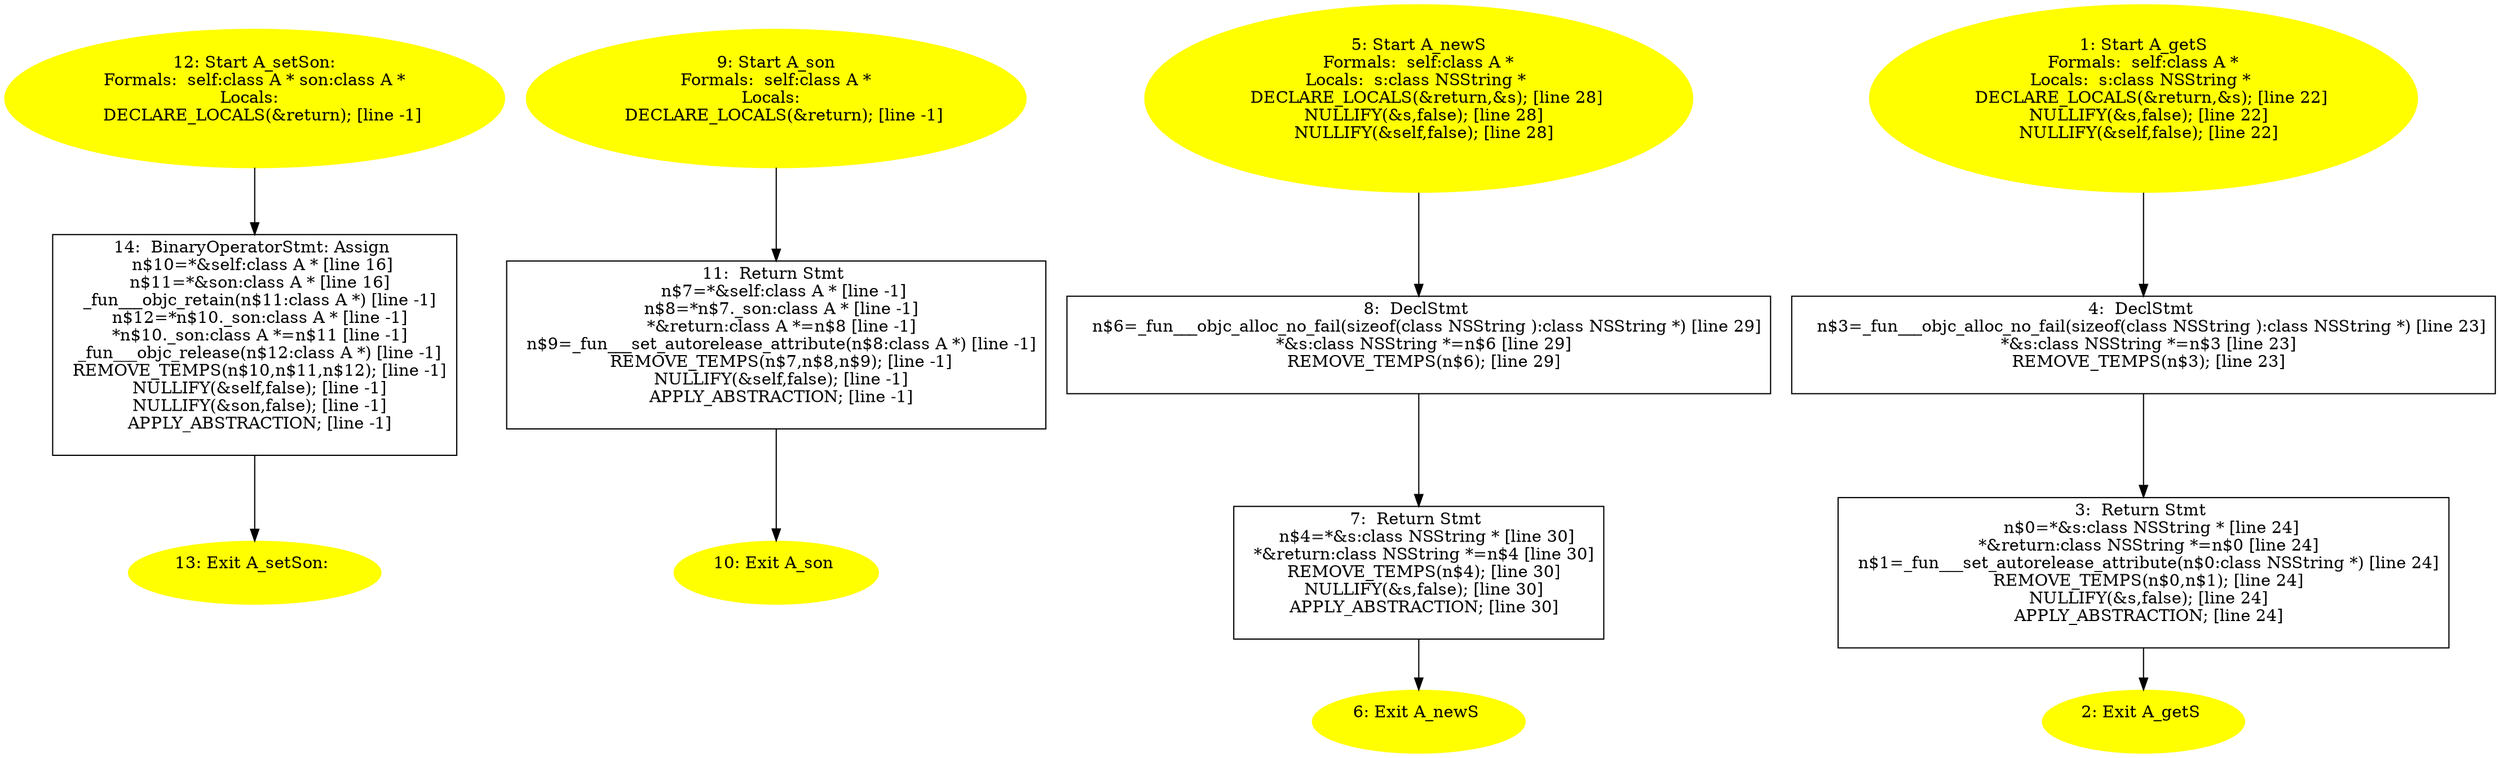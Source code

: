 digraph iCFG {
14 [label="14:  BinaryOperatorStmt: Assign \n   n$10=*&self:class A * [line 16]\n  n$11=*&son:class A * [line 16]\n  _fun___objc_retain(n$11:class A *) [line -1]\n  n$12=*n$10._son:class A * [line -1]\n  *n$10._son:class A *=n$11 [line -1]\n  _fun___objc_release(n$12:class A *) [line -1]\n  REMOVE_TEMPS(n$10,n$11,n$12); [line -1]\n  NULLIFY(&self,false); [line -1]\n  NULLIFY(&son,false); [line -1]\n  APPLY_ABSTRACTION; [line -1]\n " shape="box"]
	

	 14 -> 13 ;
13 [label="13: Exit A_setSon: \n  " color=yellow style=filled]
	

12 [label="12: Start A_setSon:\nFormals:  self:class A * son:class A *\nLocals:  \n   DECLARE_LOCALS(&return); [line -1]\n " color=yellow style=filled]
	

	 12 -> 14 ;
11 [label="11:  Return Stmt \n   n$7=*&self:class A * [line -1]\n  n$8=*n$7._son:class A * [line -1]\n  *&return:class A *=n$8 [line -1]\n  n$9=_fun___set_autorelease_attribute(n$8:class A *) [line -1]\n  REMOVE_TEMPS(n$7,n$8,n$9); [line -1]\n  NULLIFY(&self,false); [line -1]\n  APPLY_ABSTRACTION; [line -1]\n " shape="box"]
	

	 11 -> 10 ;
10 [label="10: Exit A_son \n  " color=yellow style=filled]
	

9 [label="9: Start A_son\nFormals:  self:class A *\nLocals:  \n   DECLARE_LOCALS(&return); [line -1]\n " color=yellow style=filled]
	

	 9 -> 11 ;
8 [label="8:  DeclStmt \n   n$6=_fun___objc_alloc_no_fail(sizeof(class NSString ):class NSString *) [line 29]\n  *&s:class NSString *=n$6 [line 29]\n  REMOVE_TEMPS(n$6); [line 29]\n " shape="box"]
	

	 8 -> 7 ;
7 [label="7:  Return Stmt \n   n$4=*&s:class NSString * [line 30]\n  *&return:class NSString *=n$4 [line 30]\n  REMOVE_TEMPS(n$4); [line 30]\n  NULLIFY(&s,false); [line 30]\n  APPLY_ABSTRACTION; [line 30]\n " shape="box"]
	

	 7 -> 6 ;
6 [label="6: Exit A_newS \n  " color=yellow style=filled]
	

5 [label="5: Start A_newS\nFormals:  self:class A *\nLocals:  s:class NSString * \n   DECLARE_LOCALS(&return,&s); [line 28]\n  NULLIFY(&s,false); [line 28]\n  NULLIFY(&self,false); [line 28]\n " color=yellow style=filled]
	

	 5 -> 8 ;
4 [label="4:  DeclStmt \n   n$3=_fun___objc_alloc_no_fail(sizeof(class NSString ):class NSString *) [line 23]\n  *&s:class NSString *=n$3 [line 23]\n  REMOVE_TEMPS(n$3); [line 23]\n " shape="box"]
	

	 4 -> 3 ;
3 [label="3:  Return Stmt \n   n$0=*&s:class NSString * [line 24]\n  *&return:class NSString *=n$0 [line 24]\n  n$1=_fun___set_autorelease_attribute(n$0:class NSString *) [line 24]\n  REMOVE_TEMPS(n$0,n$1); [line 24]\n  NULLIFY(&s,false); [line 24]\n  APPLY_ABSTRACTION; [line 24]\n " shape="box"]
	

	 3 -> 2 ;
2 [label="2: Exit A_getS \n  " color=yellow style=filled]
	

1 [label="1: Start A_getS\nFormals:  self:class A *\nLocals:  s:class NSString * \n   DECLARE_LOCALS(&return,&s); [line 22]\n  NULLIFY(&s,false); [line 22]\n  NULLIFY(&self,false); [line 22]\n " color=yellow style=filled]
	

	 1 -> 4 ;
}
